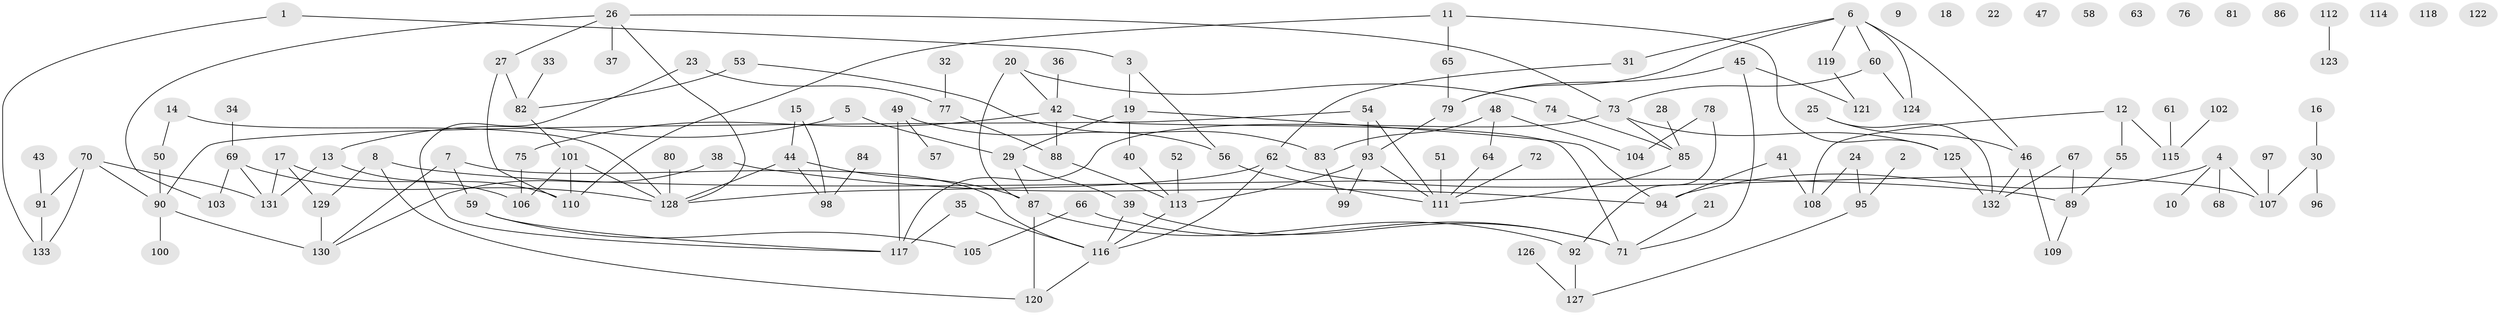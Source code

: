 // Generated by graph-tools (version 1.1) at 2025/38/03/09/25 04:38:56]
// undirected, 133 vertices, 166 edges
graph export_dot {
graph [start="1"]
  node [color=gray90,style=filled];
  1;
  2;
  3;
  4;
  5;
  6;
  7;
  8;
  9;
  10;
  11;
  12;
  13;
  14;
  15;
  16;
  17;
  18;
  19;
  20;
  21;
  22;
  23;
  24;
  25;
  26;
  27;
  28;
  29;
  30;
  31;
  32;
  33;
  34;
  35;
  36;
  37;
  38;
  39;
  40;
  41;
  42;
  43;
  44;
  45;
  46;
  47;
  48;
  49;
  50;
  51;
  52;
  53;
  54;
  55;
  56;
  57;
  58;
  59;
  60;
  61;
  62;
  63;
  64;
  65;
  66;
  67;
  68;
  69;
  70;
  71;
  72;
  73;
  74;
  75;
  76;
  77;
  78;
  79;
  80;
  81;
  82;
  83;
  84;
  85;
  86;
  87;
  88;
  89;
  90;
  91;
  92;
  93;
  94;
  95;
  96;
  97;
  98;
  99;
  100;
  101;
  102;
  103;
  104;
  105;
  106;
  107;
  108;
  109;
  110;
  111;
  112;
  113;
  114;
  115;
  116;
  117;
  118;
  119;
  120;
  121;
  122;
  123;
  124;
  125;
  126;
  127;
  128;
  129;
  130;
  131;
  132;
  133;
  1 -- 3;
  1 -- 133;
  2 -- 95;
  3 -- 19;
  3 -- 56;
  4 -- 10;
  4 -- 68;
  4 -- 94;
  4 -- 107;
  5 -- 13;
  5 -- 29;
  6 -- 31;
  6 -- 46;
  6 -- 60;
  6 -- 79;
  6 -- 119;
  6 -- 124;
  7 -- 59;
  7 -- 116;
  7 -- 130;
  8 -- 89;
  8 -- 120;
  8 -- 129;
  11 -- 65;
  11 -- 110;
  11 -- 125;
  12 -- 55;
  12 -- 108;
  12 -- 115;
  13 -- 110;
  13 -- 131;
  14 -- 50;
  14 -- 128;
  15 -- 44;
  15 -- 98;
  16 -- 30;
  17 -- 106;
  17 -- 129;
  17 -- 131;
  19 -- 29;
  19 -- 40;
  19 -- 94;
  20 -- 42;
  20 -- 74;
  20 -- 87;
  21 -- 71;
  23 -- 77;
  23 -- 117;
  24 -- 95;
  24 -- 108;
  25 -- 46;
  25 -- 132;
  26 -- 27;
  26 -- 37;
  26 -- 73;
  26 -- 103;
  26 -- 128;
  27 -- 82;
  27 -- 110;
  28 -- 85;
  29 -- 39;
  29 -- 87;
  30 -- 96;
  30 -- 107;
  31 -- 62;
  32 -- 77;
  33 -- 82;
  34 -- 69;
  35 -- 116;
  35 -- 117;
  36 -- 42;
  38 -- 94;
  38 -- 130;
  39 -- 71;
  39 -- 116;
  40 -- 113;
  41 -- 94;
  41 -- 108;
  42 -- 71;
  42 -- 75;
  42 -- 88;
  43 -- 91;
  44 -- 87;
  44 -- 98;
  44 -- 128;
  45 -- 71;
  45 -- 79;
  45 -- 121;
  46 -- 109;
  46 -- 132;
  48 -- 64;
  48 -- 83;
  48 -- 104;
  49 -- 56;
  49 -- 57;
  49 -- 117;
  50 -- 90;
  51 -- 111;
  52 -- 113;
  53 -- 82;
  53 -- 83;
  54 -- 90;
  54 -- 93;
  54 -- 111;
  55 -- 89;
  56 -- 111;
  59 -- 105;
  59 -- 117;
  60 -- 73;
  60 -- 124;
  61 -- 115;
  62 -- 107;
  62 -- 116;
  62 -- 128;
  64 -- 111;
  65 -- 79;
  66 -- 71;
  66 -- 105;
  67 -- 89;
  67 -- 132;
  69 -- 103;
  69 -- 128;
  69 -- 131;
  70 -- 90;
  70 -- 91;
  70 -- 131;
  70 -- 133;
  72 -- 111;
  73 -- 85;
  73 -- 117;
  73 -- 125;
  74 -- 85;
  75 -- 106;
  77 -- 88;
  78 -- 92;
  78 -- 104;
  79 -- 93;
  80 -- 128;
  82 -- 101;
  83 -- 99;
  84 -- 98;
  85 -- 111;
  87 -- 92;
  87 -- 120;
  88 -- 113;
  89 -- 109;
  90 -- 100;
  90 -- 130;
  91 -- 133;
  92 -- 127;
  93 -- 99;
  93 -- 111;
  93 -- 113;
  95 -- 127;
  97 -- 107;
  101 -- 106;
  101 -- 110;
  101 -- 128;
  102 -- 115;
  112 -- 123;
  113 -- 116;
  116 -- 120;
  119 -- 121;
  125 -- 132;
  126 -- 127;
  129 -- 130;
}
